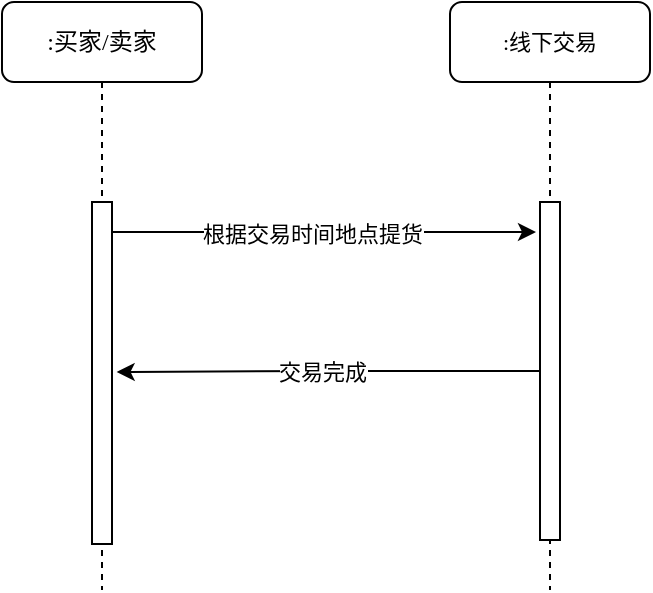 <mxfile version="17.4.5" type="github">
  <diagram id="QYaWiJ7WAvlcBTiZFHVI" name="第 1 页">
    <mxGraphModel dx="714" dy="384" grid="0" gridSize="10" guides="1" tooltips="1" connect="1" arrows="1" fold="1" page="1" pageScale="1" pageWidth="1169" pageHeight="827" math="0" shadow="0">
      <root>
        <mxCell id="0" />
        <mxCell id="1" parent="0" />
        <mxCell id="BKxXeG59r4M8xxgn5zIa-1" value=":买家/卖家" style="shape=umlLifeline;perimeter=lifelinePerimeter;whiteSpace=wrap;html=1;container=1;collapsible=0;recursiveResize=0;outlineConnect=0;rounded=1;shadow=0;comic=0;labelBackgroundColor=none;strokeWidth=1;fontFamily=Verdana;fontSize=12;align=center;" vertex="1" parent="1">
          <mxGeometry x="177" y="207" width="100" height="294" as="geometry" />
        </mxCell>
        <mxCell id="BKxXeG59r4M8xxgn5zIa-2" value="" style="html=1;points=[];perimeter=orthogonalPerimeter;rounded=0;shadow=0;comic=0;labelBackgroundColor=none;strokeWidth=1;fontFamily=Verdana;fontSize=12;align=center;" vertex="1" parent="BKxXeG59r4M8xxgn5zIa-1">
          <mxGeometry x="45" y="100" width="10" height="171" as="geometry" />
        </mxCell>
        <mxCell id="BKxXeG59r4M8xxgn5zIa-3" style="edgeStyle=orthogonalEdgeStyle;rounded=0;orthogonalLoop=1;jettySize=auto;html=1;" edge="1" parent="1" source="BKxXeG59r4M8xxgn5zIa-2">
          <mxGeometry relative="1" as="geometry">
            <mxPoint x="444" y="322" as="targetPoint" />
            <Array as="points">
              <mxPoint x="444" y="322" />
            </Array>
          </mxGeometry>
        </mxCell>
        <mxCell id="BKxXeG59r4M8xxgn5zIa-4" value="根据交易时间地点提货" style="edgeLabel;html=1;align=center;verticalAlign=middle;resizable=0;points=[];" vertex="1" connectable="0" parent="BKxXeG59r4M8xxgn5zIa-3">
          <mxGeometry x="-0.13" y="-2" relative="1" as="geometry">
            <mxPoint x="8" y="-1" as="offset" />
          </mxGeometry>
        </mxCell>
        <mxCell id="BKxXeG59r4M8xxgn5zIa-5" value="&lt;font style=&quot;font-size: 11px ; line-height: 1.2&quot;&gt;:线下交易&lt;/font&gt;" style="shape=umlLifeline;perimeter=lifelinePerimeter;whiteSpace=wrap;html=1;container=1;collapsible=0;recursiveResize=0;outlineConnect=0;rounded=1;shadow=0;comic=0;labelBackgroundColor=none;strokeWidth=1;fontFamily=Verdana;fontSize=12;align=center;" vertex="1" parent="1">
          <mxGeometry x="401" y="207" width="100" height="294" as="geometry" />
        </mxCell>
        <mxCell id="BKxXeG59r4M8xxgn5zIa-6" value="" style="html=1;points=[];perimeter=orthogonalPerimeter;rounded=0;shadow=0;comic=0;labelBackgroundColor=none;strokeWidth=1;fontFamily=Verdana;fontSize=12;align=center;" vertex="1" parent="BKxXeG59r4M8xxgn5zIa-5">
          <mxGeometry x="45" y="100" width="10" height="169" as="geometry" />
        </mxCell>
        <mxCell id="BKxXeG59r4M8xxgn5zIa-7" style="edgeStyle=orthogonalEdgeStyle;rounded=0;orthogonalLoop=1;jettySize=auto;html=1;entryX=1.233;entryY=0.497;entryDx=0;entryDy=0;entryPerimeter=0;" edge="1" parent="1" source="BKxXeG59r4M8xxgn5zIa-6" target="BKxXeG59r4M8xxgn5zIa-2">
          <mxGeometry relative="1" as="geometry" />
        </mxCell>
        <mxCell id="BKxXeG59r4M8xxgn5zIa-8" value="交易完成" style="edgeLabel;html=1;align=center;verticalAlign=middle;resizable=0;points=[];" vertex="1" connectable="0" parent="BKxXeG59r4M8xxgn5zIa-7">
          <mxGeometry x="0.129" y="-1" relative="1" as="geometry">
            <mxPoint x="10" y="1" as="offset" />
          </mxGeometry>
        </mxCell>
      </root>
    </mxGraphModel>
  </diagram>
</mxfile>
